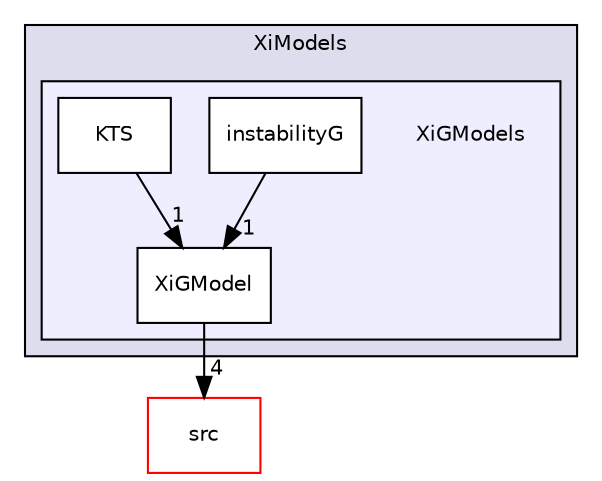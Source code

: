 digraph "applications/solvers/combustion/PDRFoam/XiModels/XiGModels" {
  bgcolor=transparent;
  compound=true
  node [ fontsize="10", fontname="Helvetica"];
  edge [ labelfontsize="10", labelfontname="Helvetica"];
  subgraph clusterdir_875d300f7c06ad3c5c9e587b64daa300 {
    graph [ bgcolor="#ddddee", pencolor="black", label="XiModels" fontname="Helvetica", fontsize="10", URL="dir_875d300f7c06ad3c5c9e587b64daa300.html"]
  subgraph clusterdir_8466298f5f92a7096630ba54e6501d61 {
    graph [ bgcolor="#eeeeff", pencolor="black", label="" URL="dir_8466298f5f92a7096630ba54e6501d61.html"];
    dir_8466298f5f92a7096630ba54e6501d61 [shape=plaintext label="XiGModels"];
    dir_2344a623fcf536f85b17680cc5c2d717 [shape=box label="instabilityG" color="black" fillcolor="white" style="filled" URL="dir_2344a623fcf536f85b17680cc5c2d717.html"];
    dir_6fa0e319b4260cb07abdf54ef10a2060 [shape=box label="KTS" color="black" fillcolor="white" style="filled" URL="dir_6fa0e319b4260cb07abdf54ef10a2060.html"];
    dir_30a376875544d288d5b7e930364c2096 [shape=box label="XiGModel" color="black" fillcolor="white" style="filled" URL="dir_30a376875544d288d5b7e930364c2096.html"];
  }
  }
  dir_68267d1309a1af8e8297ef4c3efbcdba [shape=box label="src" color="red" URL="dir_68267d1309a1af8e8297ef4c3efbcdba.html"];
  dir_30a376875544d288d5b7e930364c2096->dir_68267d1309a1af8e8297ef4c3efbcdba [headlabel="4", labeldistance=1.5 headhref="dir_000100_000735.html"];
  dir_2344a623fcf536f85b17680cc5c2d717->dir_30a376875544d288d5b7e930364c2096 [headlabel="1", labeldistance=1.5 headhref="dir_000098_000100.html"];
  dir_6fa0e319b4260cb07abdf54ef10a2060->dir_30a376875544d288d5b7e930364c2096 [headlabel="1", labeldistance=1.5 headhref="dir_000099_000100.html"];
}
